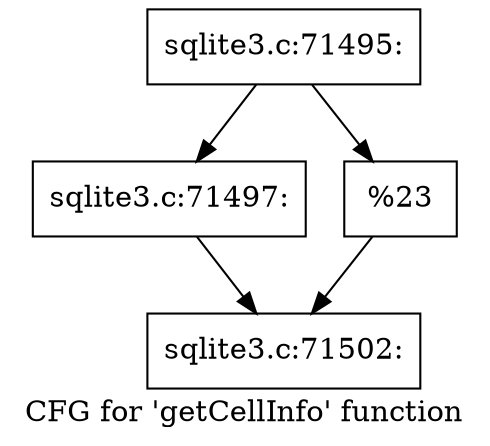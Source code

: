 digraph "CFG for 'getCellInfo' function" {
	label="CFG for 'getCellInfo' function";

	Node0x55c0f78bb420 [shape=record,label="{sqlite3.c:71495:}"];
	Node0x55c0f78bb420 -> Node0x55c0f78bfd40;
	Node0x55c0f78bb420 -> Node0x55c0f78bfde0;
	Node0x55c0f78bfd40 [shape=record,label="{sqlite3.c:71497:}"];
	Node0x55c0f78bfd40 -> Node0x55c0f78bfd90;
	Node0x55c0f78bfde0 [shape=record,label="{%23}"];
	Node0x55c0f78bfde0 -> Node0x55c0f78bfd90;
	Node0x55c0f78bfd90 [shape=record,label="{sqlite3.c:71502:}"];
}
